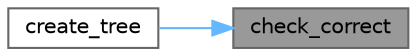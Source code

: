 digraph "check_correct"
{
 // LATEX_PDF_SIZE
  bgcolor="transparent";
  edge [fontname=Helvetica,fontsize=10,labelfontname=Helvetica,labelfontsize=10];
  node [fontname=Helvetica,fontsize=10,shape=box,height=0.2,width=0.4];
  rankdir="RL";
  Node1 [id="Node000001",label="check_correct",height=0.2,width=0.4,color="gray40", fillcolor="grey60", style="filled", fontcolor="black",tooltip=" "];
  Node1 -> Node2 [id="edge1_Node000001_Node000002",dir="back",color="steelblue1",style="solid",tooltip=" "];
  Node2 [id="Node000002",label="create_tree",height=0.2,width=0.4,color="grey40", fillcolor="white", style="filled",URL="$group___core_a_p_i.html#ga38511e040cfb3bcf9117c22ac6eb5f68",tooltip="Создает дерево выражений из строки"];
}
